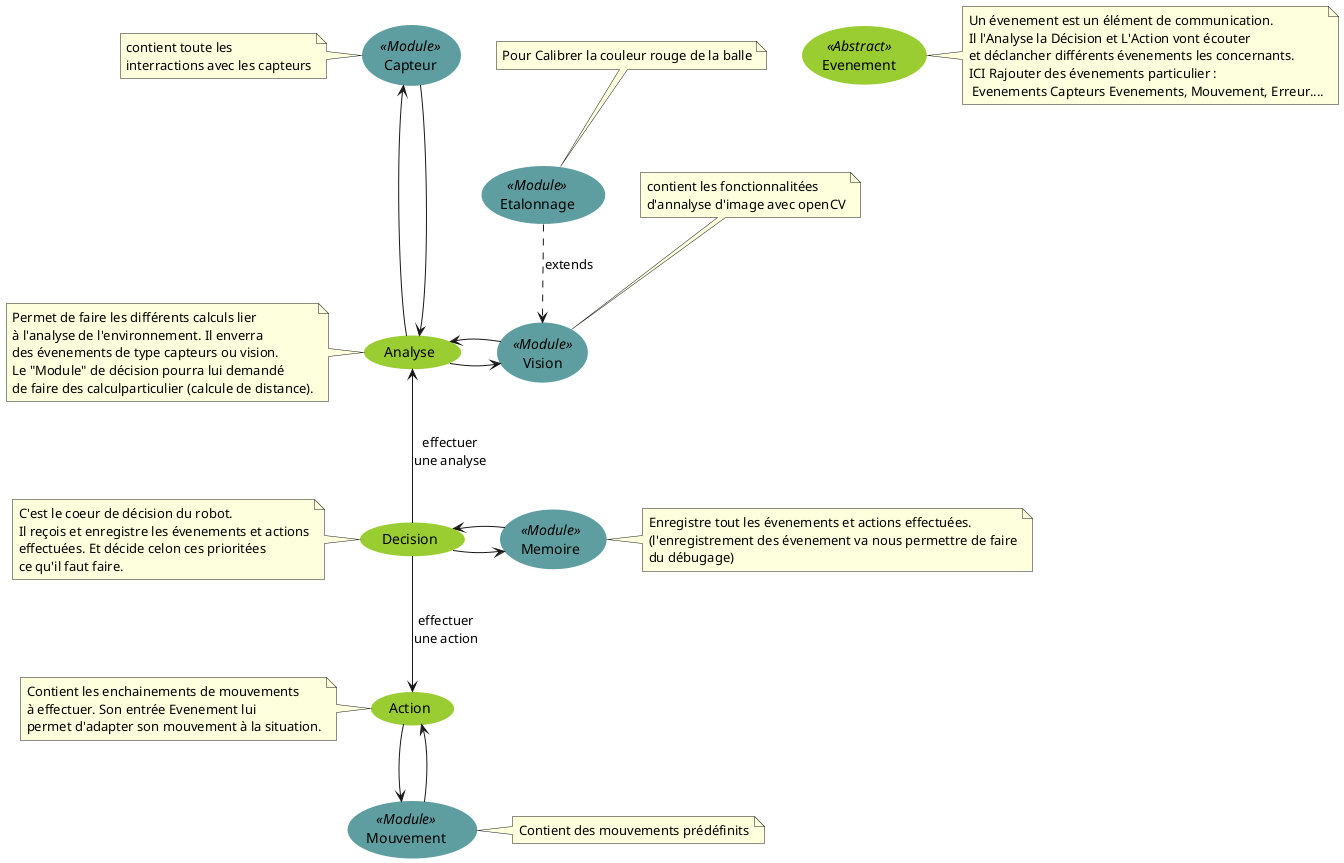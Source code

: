 @startuml



skinparam usecase {
	BackgroundColor YellowGreen
	BorderColor YellowGreen

	BackgroundColor<<Module>> CadetBlue 
	BorderColor<<Module>> CadetBlue 
	
}

(Decision)
(Analyse)
(Action)
(Capteur)<<Module>>
(Vision)<<Module>>
(Memoire)<<Module>>
(Etalonnage)<<Module>>
(Mouvement)<<Module>>
(Evenement)<<Abstract>>

(Decision)-up->(Analyse):effectuer\nune analyse
(Decision)-down->(Action):effectuer\nune action

(Analyse)--up->(Capteur)
(Analyse)-right->(Vision)
(Capteur)-->(Analyse)
(Vision)->(Analyse)

(Decision)-right->(Memoire)
(Memoire)-left->(Decision)

(Action)-->(Mouvement)
(Mouvement)-->(Action)

(Etalonnage)..>(Vision):extends


note left of (Capteur)
contient toute les
interractions avec les capteurs
end note

note top of (Vision)
contient les fonctionnalitées
d'annalyse d'image avec openCV
end note

note top of (Etalonnage)
Pour Calibrer la couleur rouge de la balle
end note

note right of (Mouvement)
Contient des mouvements prédéfinits
end note



note left of (Decision)
C'est le coeur de décision du robot.
Il reçois et enregistre les évenements et actions
effectuées. Et décide celon ces prioritées
ce qu'il faut faire.
end note


note left of (Analyse)
Permet de faire les différents calculs lier 
à l'analyse de l'environnement. Il enverra 
des évenements de type capteurs ou vision.
Le "Module" de décision pourra lui demandé
de faire des calculparticulier (calcule de distance).
end note

note left of (Action)
Contient les enchainements de mouvements
à effectuer. Son entrée Evenement lui 
permet d'adapter son mouvement à la situation.
end note

note right of (Memoire)
Enregistre tout les évenements et actions effectuées.
(l'enregistrement des évenement va nous permettre de faire
du débugage)
end note

note right of (Evenement)
Un évenement est un élément de communication.
Il l'Analyse la Décision et L'Action vont écouter
et déclancher différents évenements les concernants.
ICI Rajouter des évenements particulier :
 Evenements Capteurs Evenements, Mouvement, Erreur....
end note

/'
<<<<<ça devient totalement laid si on rajoute les liens avec evenements>>>>>>
(Decision)-->(Evenement)
(Analyse)-down->(Evenement)
(Action)-up->(Evenement)
(Capteur)-->(Evenement)
(Vision)-->(Evenement)
(Memoire)-->(Evenement)
(Etalonnage)-->(Evenement)
(Mouvement)-->(Evenement)
(Evenement)-->(Decision)
(Evenement)-up->(Analyse)
(Evenement)-down->(Action)
(Evenement)-->(Capteur)
(Evenement)-->(Vision)
(Evenement)-->(Memoire)
(Evenement)-->(Etalonnage)
(Evenement)-->(Mouvement)
'/

@enduml
